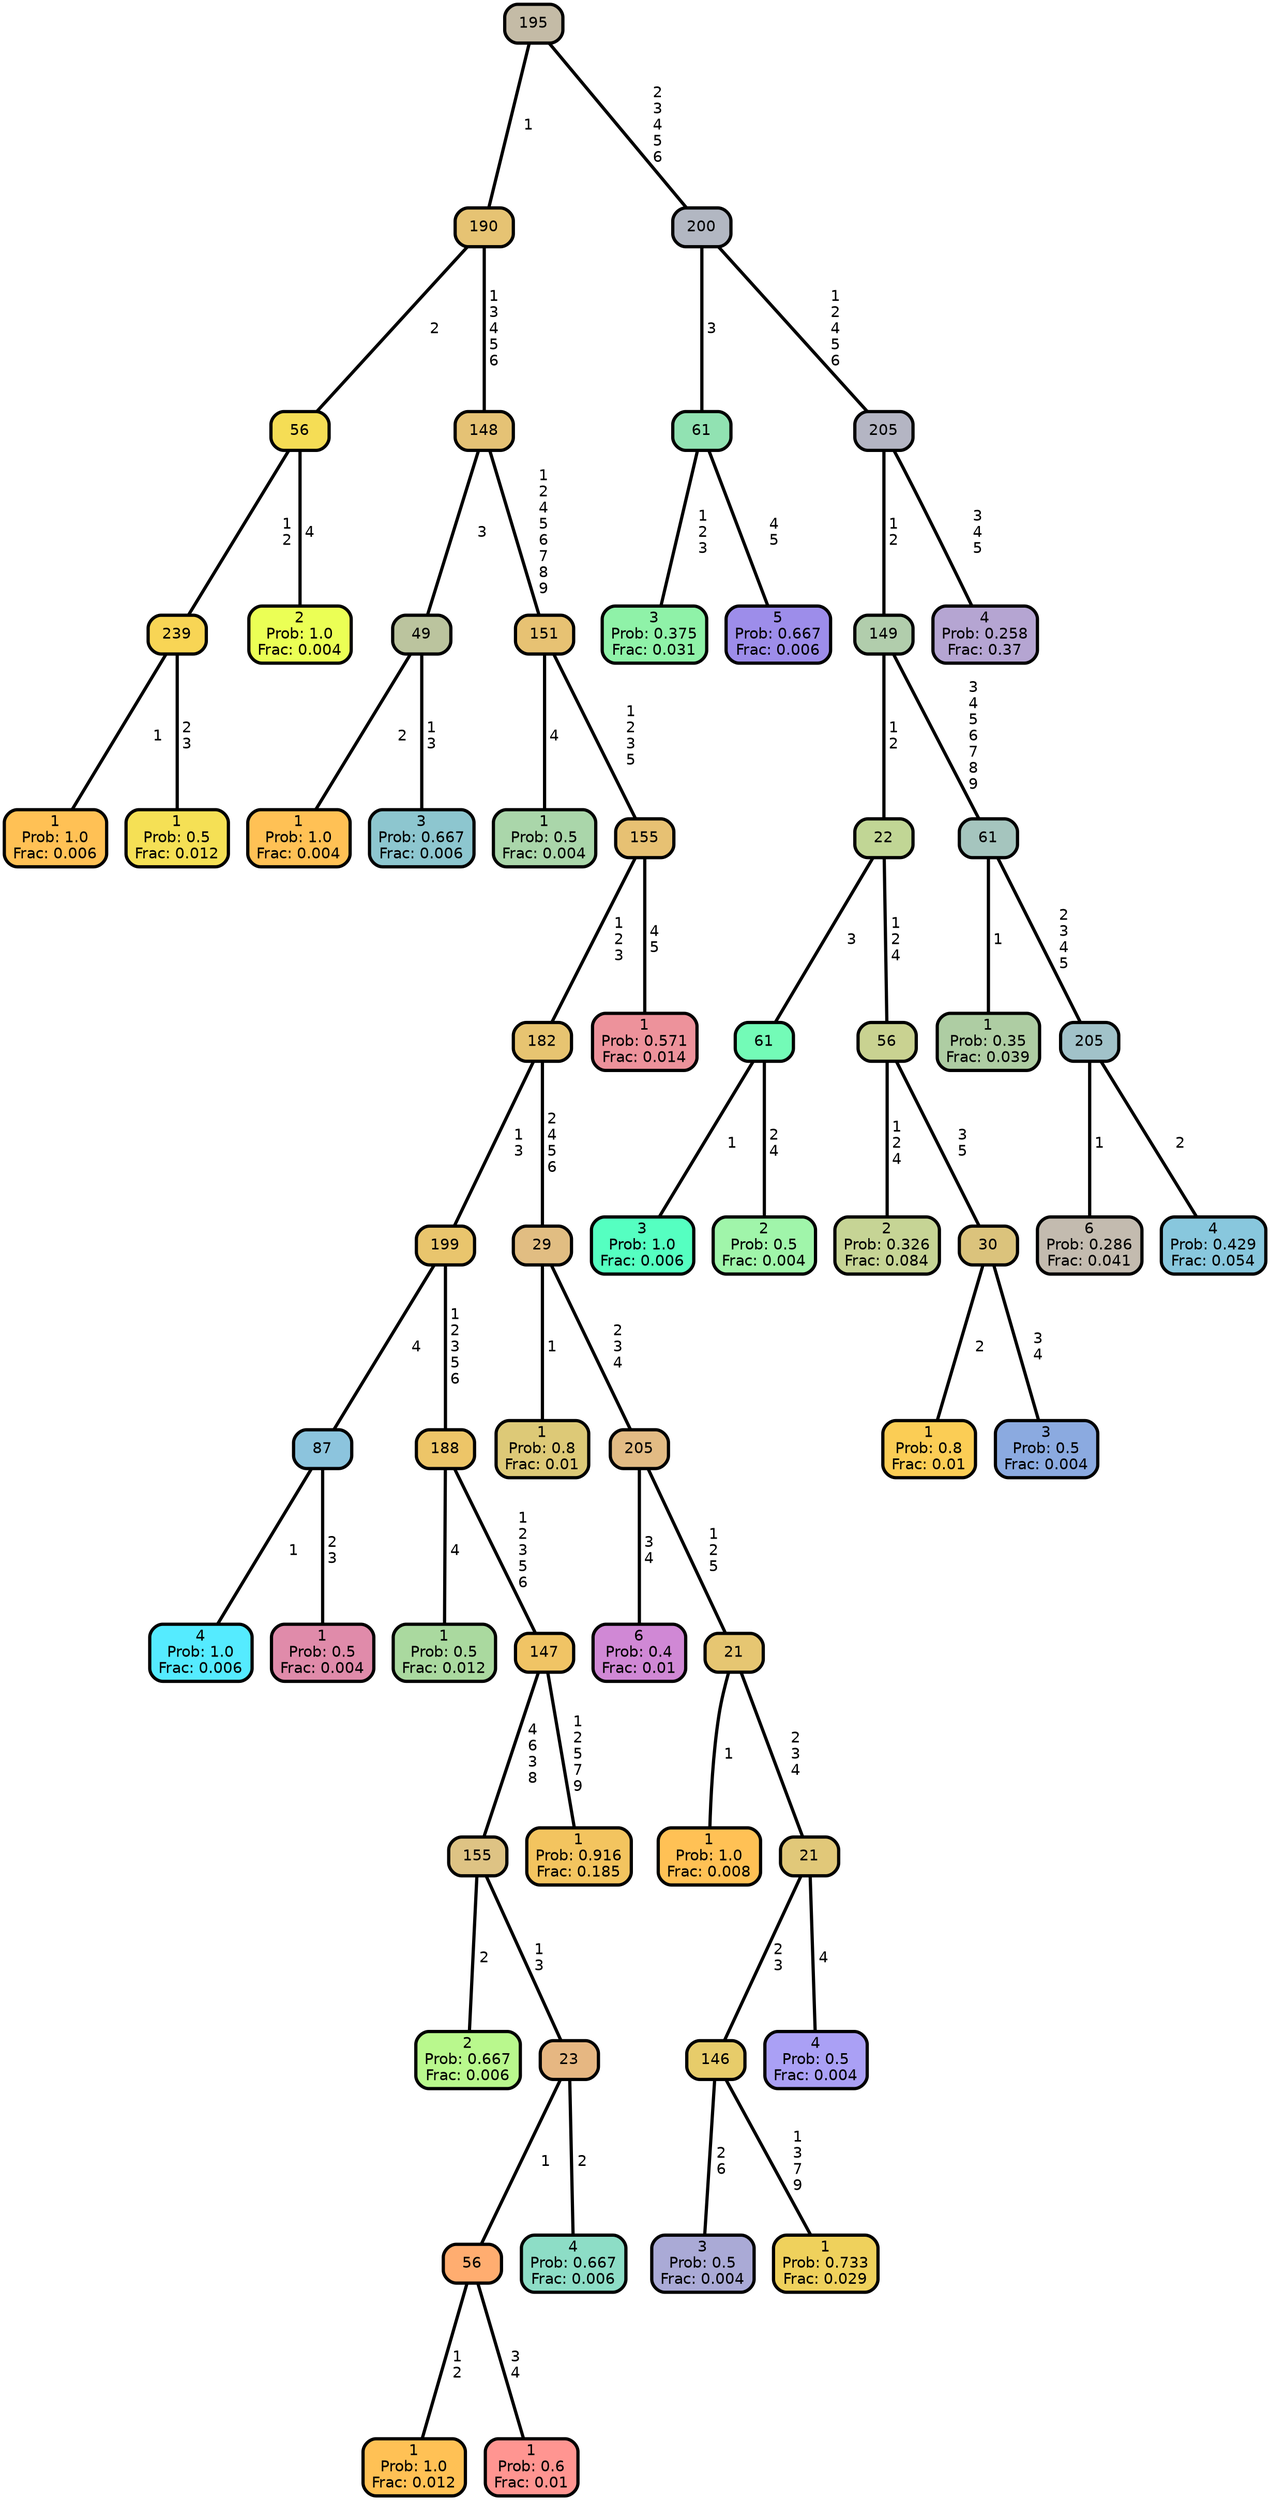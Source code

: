 graph Tree {
node [shape=box, style="filled, rounded",color="black",penwidth="3",fontcolor="black",                 fontname=helvetica] ;
graph [ranksep="0 equally", splines=straight,                 bgcolor=transparent, dpi=200] ;
edge [fontname=helvetica, color=black] ;
0 [label="1
Prob: 1.0
Frac: 0.006", fillcolor="#ffc155"] ;
1 [label="239", fillcolor="#f8d555"] ;
2 [label="1
Prob: 0.5
Frac: 0.012", fillcolor="#f5e055"] ;
3 [label="56", fillcolor="#f5dd55"] ;
4 [label="2
Prob: 1.0
Frac: 0.004", fillcolor="#ebff55"] ;
5 [label="190", fillcolor="#e6c373"] ;
6 [label="1
Prob: 1.0
Frac: 0.004", fillcolor="#ffc155"] ;
7 [label="49", fillcolor="#bbc49e"] ;
8 [label="3
Prob: 0.667
Frac: 0.006", fillcolor="#8dc6cf"] ;
9 [label="148", fillcolor="#e5c275"] ;
10 [label="1
Prob: 0.5
Frac: 0.004", fillcolor="#aad6aa"] ;
11 [label="151", fillcolor="#e7c273"] ;
12 [label="4
Prob: 1.0
Frac: 0.006", fillcolor="#55ebff"] ;
13 [label="87", fillcolor="#8cc4dd"] ;
14 [label="1
Prob: 0.5
Frac: 0.004", fillcolor="#e08baa"] ;
15 [label="199", fillcolor="#e9c56d"] ;
16 [label="1
Prob: 0.5
Frac: 0.012", fillcolor="#aad99f"] ;
17 [label="188", fillcolor="#edc568"] ;
18 [label="2
Prob: 0.667
Frac: 0.006", fillcolor="#b9f88d"] ;
19 [label="155", fillcolor="#dec384"] ;
20 [label="1
Prob: 1.0
Frac: 0.012", fillcolor="#ffc155"] ;
21 [label="56", fillcolor="#ffad70"] ;
22 [label="1
Prob: 0.6
Frac: 0.01", fillcolor="#ff9591"] ;
23 [label="23", fillcolor="#e6b782"] ;
24 [label="4
Prob: 0.667
Frac: 0.006", fillcolor="#8dddc6"] ;
25 [label="147", fillcolor="#f0c465"] ;
26 [label="1
Prob: 0.916
Frac: 0.185", fillcolor="#f3c45f"] ;
27 [label="182", fillcolor="#e7c471"] ;
28 [label="1
Prob: 0.8
Frac: 0.01", fillcolor="#ddc977"] ;
29 [label="29", fillcolor="#e1bd82"] ;
30 [label="6
Prob: 0.4
Frac: 0.01", fillcolor="#d088d5"] ;
31 [label="205", fillcolor="#e2bb84"] ;
32 [label="1
Prob: 1.0
Frac: 0.008", fillcolor="#ffc155"] ;
33 [label="21", fillcolor="#e6c672"] ;
34 [label="3
Prob: 0.5
Frac: 0.004", fillcolor="#aaaad6"] ;
35 [label="146", fillcolor="#e7cc6a"] ;
36 [label="1
Prob: 0.733
Frac: 0.029", fillcolor="#efd15c"] ;
37 [label="21", fillcolor="#e1c879"] ;
38 [label="4
Prob: 0.5
Frac: 0.004", fillcolor="#aaa0f5"] ;
39 [label="155", fillcolor="#e7c173"] ;
40 [label="1
Prob: 0.571
Frac: 0.014", fillcolor="#ed929b"] ;
41 [label="195", fillcolor="#c4bba6"] ;
42 [label="3
Prob: 0.375
Frac: 0.031", fillcolor="#8ff2a8"] ;
43 [label="61", fillcolor="#91e2b2"] ;
44 [label="5
Prob: 0.667
Frac: 0.006", fillcolor="#9d8dea"] ;
45 [label="200", fillcolor="#b2b7c2"] ;
46 [label="3
Prob: 1.0
Frac: 0.006", fillcolor="#55ffc1"] ;
47 [label="61", fillcolor="#73fbb7"] ;
48 [label="2
Prob: 0.5
Frac: 0.004", fillcolor="#a0f5aa"] ;
49 [label="22", fillcolor="#c1d695"] ;
50 [label="2
Prob: 0.326
Frac: 0.084", fillcolor="#c6d495"] ;
51 [label="56", fillcolor="#c9d291"] ;
52 [label="1
Prob: 0.8
Frac: 0.01", fillcolor="#fbcd55"] ;
53 [label="30", fillcolor="#dbc37c"] ;
54 [label="3
Prob: 0.5
Frac: 0.004", fillcolor="#8baae0"] ;
55 [label="149", fillcolor="#b1cdac"] ;
56 [label="1
Prob: 0.35
Frac: 0.039", fillcolor="#aecda3"] ;
57 [label="61", fillcolor="#a5c5be"] ;
58 [label="6
Prob: 0.286
Frac: 0.041", fillcolor="#c3bbaf"] ;
59 [label="205", fillcolor="#a1c2c9"] ;
60 [label="4
Prob: 0.429
Frac: 0.054", fillcolor="#88c7dd"] ;
61 [label="205", fillcolor="#b4b5c3"] ;
62 [label="4
Prob: 0.258
Frac: 0.37", fillcolor="#b5a5d2"] ;
1 -- 0 [label=" 1",penwidth=3] ;
1 -- 2 [label=" 2\n 3",penwidth=3] ;
3 -- 1 [label=" 1\n 2",penwidth=3] ;
3 -- 4 [label=" 4",penwidth=3] ;
5 -- 3 [label=" 2",penwidth=3] ;
5 -- 9 [label=" 1\n 3\n 4\n 5\n 6",penwidth=3] ;
7 -- 6 [label=" 2",penwidth=3] ;
7 -- 8 [label=" 1\n 3",penwidth=3] ;
9 -- 7 [label=" 3",penwidth=3] ;
9 -- 11 [label=" 1\n 2\n 4\n 5\n 6\n 7\n 8\n 9",penwidth=3] ;
11 -- 10 [label=" 4",penwidth=3] ;
11 -- 39 [label=" 1\n 2\n 3\n 5",penwidth=3] ;
13 -- 12 [label=" 1",penwidth=3] ;
13 -- 14 [label=" 2\n 3",penwidth=3] ;
15 -- 13 [label=" 4",penwidth=3] ;
15 -- 17 [label=" 1\n 2\n 3\n 5\n 6",penwidth=3] ;
17 -- 16 [label=" 4",penwidth=3] ;
17 -- 25 [label=" 1\n 2\n 3\n 5\n 6",penwidth=3] ;
19 -- 18 [label=" 2",penwidth=3] ;
19 -- 23 [label=" 1\n 3",penwidth=3] ;
21 -- 20 [label=" 1\n 2",penwidth=3] ;
21 -- 22 [label=" 3\n 4",penwidth=3] ;
23 -- 21 [label=" 1",penwidth=3] ;
23 -- 24 [label=" 2",penwidth=3] ;
25 -- 19 [label=" 4\n 6\n 3\n 8",penwidth=3] ;
25 -- 26 [label=" 1\n 2\n 5\n 7\n 9",penwidth=3] ;
27 -- 15 [label=" 1\n 3",penwidth=3] ;
27 -- 29 [label=" 2\n 4\n 5\n 6",penwidth=3] ;
29 -- 28 [label=" 1",penwidth=3] ;
29 -- 31 [label=" 2\n 3\n 4",penwidth=3] ;
31 -- 30 [label=" 3\n 4",penwidth=3] ;
31 -- 33 [label=" 1\n 2\n 5",penwidth=3] ;
33 -- 32 [label=" 1",penwidth=3] ;
33 -- 37 [label=" 2\n 3\n 4",penwidth=3] ;
35 -- 34 [label=" 2\n 6",penwidth=3] ;
35 -- 36 [label=" 1\n 3\n 7\n 9",penwidth=3] ;
37 -- 35 [label=" 2\n 3",penwidth=3] ;
37 -- 38 [label=" 4",penwidth=3] ;
39 -- 27 [label=" 1\n 2\n 3",penwidth=3] ;
39 -- 40 [label=" 4\n 5",penwidth=3] ;
41 -- 5 [label=" 1",penwidth=3] ;
41 -- 45 [label=" 2\n 3\n 4\n 5\n 6",penwidth=3] ;
43 -- 42 [label=" 1\n 2\n 3",penwidth=3] ;
43 -- 44 [label=" 4\n 5",penwidth=3] ;
45 -- 43 [label=" 3",penwidth=3] ;
45 -- 61 [label=" 1\n 2\n 4\n 5\n 6",penwidth=3] ;
47 -- 46 [label=" 1",penwidth=3] ;
47 -- 48 [label=" 2\n 4",penwidth=3] ;
49 -- 47 [label=" 3",penwidth=3] ;
49 -- 51 [label=" 1\n 2\n 4",penwidth=3] ;
51 -- 50 [label=" 1\n 2\n 4",penwidth=3] ;
51 -- 53 [label=" 3\n 5",penwidth=3] ;
53 -- 52 [label=" 2",penwidth=3] ;
53 -- 54 [label=" 3\n 4",penwidth=3] ;
55 -- 49 [label=" 1\n 2",penwidth=3] ;
55 -- 57 [label=" 3\n 4\n 5\n 6\n 7\n 8\n 9",penwidth=3] ;
57 -- 56 [label=" 1",penwidth=3] ;
57 -- 59 [label=" 2\n 3\n 4\n 5",penwidth=3] ;
59 -- 58 [label=" 1",penwidth=3] ;
59 -- 60 [label=" 2",penwidth=3] ;
61 -- 55 [label=" 1\n 2",penwidth=3] ;
61 -- 62 [label=" 3\n 4\n 5",penwidth=3] ;
{rank = same;}}